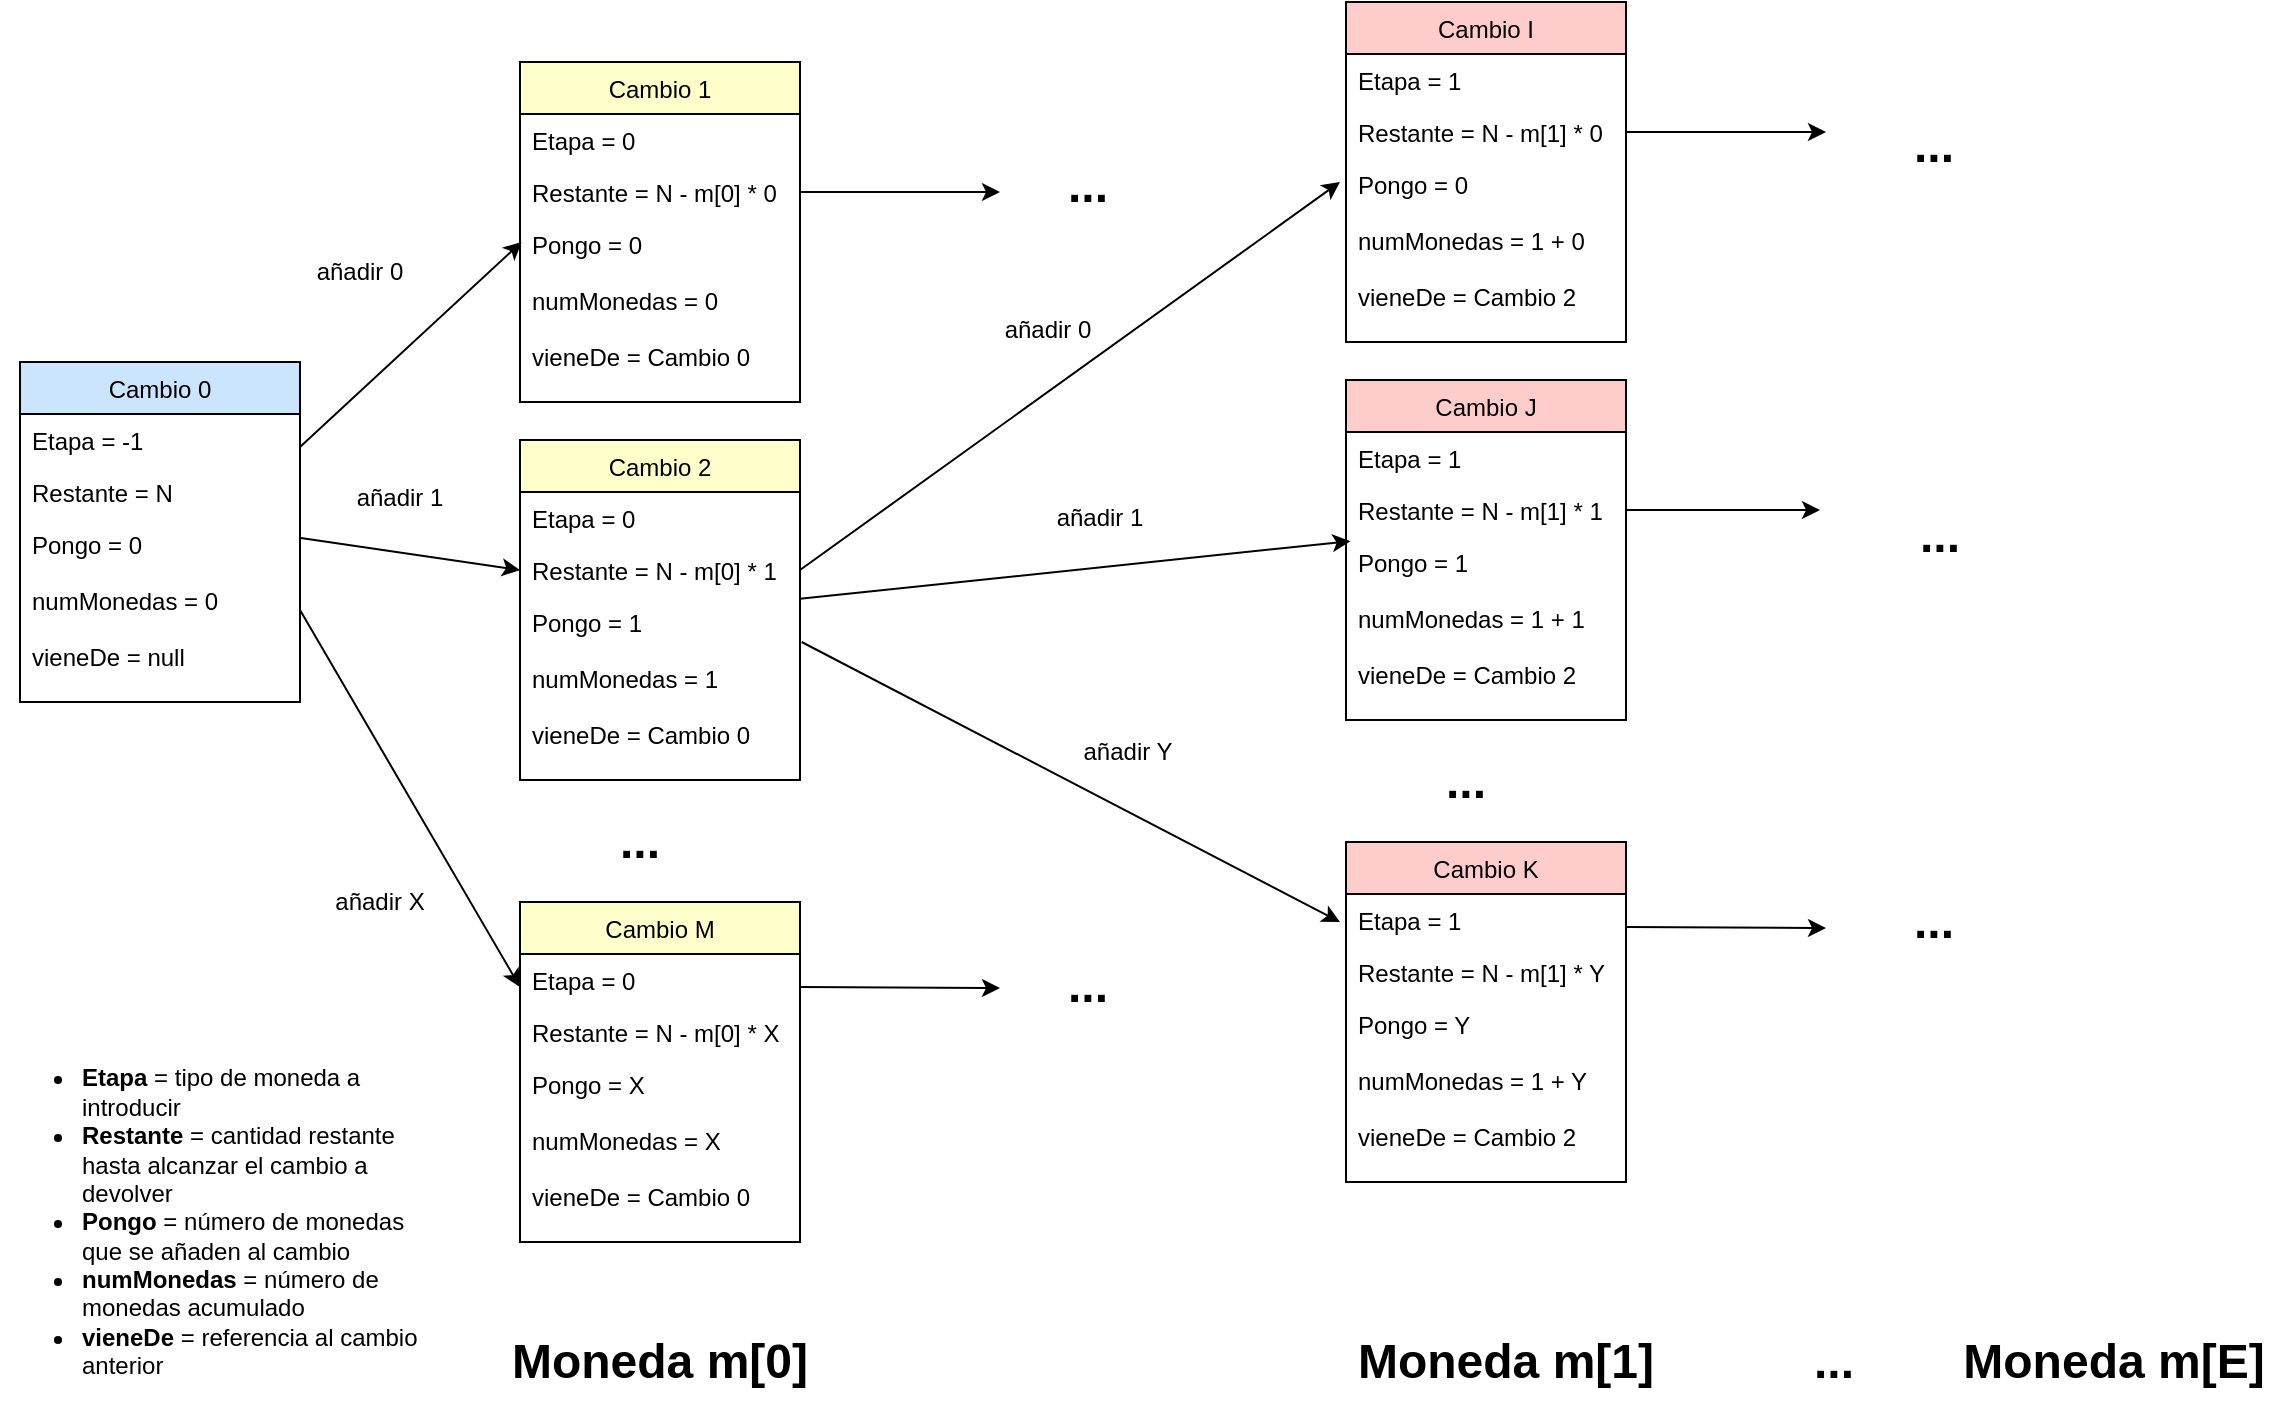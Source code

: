 <mxfile version="10.5.9" type="device"><diagram id="ELZcAlWijA-JsLp7JIcw" name="Página-1"><mxGraphModel dx="1236" dy="595" grid="1" gridSize="10" guides="1" tooltips="1" connect="1" arrows="1" fold="1" page="1" pageScale="1" pageWidth="1169" pageHeight="827" math="0" shadow="0"><root><mxCell id="0"/><mxCell id="1" parent="0"/><mxCell id="lQIIuY1XtXl1xE8Lf2kf-5" value="Cambio 0" style="swimlane;fontStyle=0;childLayout=stackLayout;horizontal=1;startSize=26;fillColor=#CCE5FF;horizontalStack=0;resizeParent=1;resizeParentMax=0;resizeLast=0;collapsible=1;marginBottom=0;" vertex="1" parent="1"><mxGeometry x="30" y="240" width="140" height="170" as="geometry"/></mxCell><mxCell id="lQIIuY1XtXl1xE8Lf2kf-6" value="Etapa = -1" style="text;strokeColor=none;fillColor=none;align=left;verticalAlign=top;spacingLeft=4;spacingRight=4;overflow=hidden;rotatable=0;points=[[0,0.5],[1,0.5]];portConstraint=eastwest;" vertex="1" parent="lQIIuY1XtXl1xE8Lf2kf-5"><mxGeometry y="26" width="140" height="26" as="geometry"/></mxCell><mxCell id="lQIIuY1XtXl1xE8Lf2kf-7" value="Restante = N" style="text;strokeColor=none;fillColor=none;align=left;verticalAlign=top;spacingLeft=4;spacingRight=4;overflow=hidden;rotatable=0;points=[[0,0.5],[1,0.5]];portConstraint=eastwest;" vertex="1" parent="lQIIuY1XtXl1xE8Lf2kf-5"><mxGeometry y="52" width="140" height="26" as="geometry"/></mxCell><mxCell id="lQIIuY1XtXl1xE8Lf2kf-8" value="Pongo = 0&#10;&#10;numMonedas = 0&#10;&#10;vieneDe = null" style="text;strokeColor=none;fillColor=none;align=left;verticalAlign=top;spacingLeft=4;spacingRight=4;overflow=hidden;rotatable=0;points=[[0,0.5],[1,0.5]];portConstraint=eastwest;" vertex="1" parent="lQIIuY1XtXl1xE8Lf2kf-5"><mxGeometry y="78" width="140" height="92" as="geometry"/></mxCell><mxCell id="lQIIuY1XtXl1xE8Lf2kf-9" value="Cambio 1" style="swimlane;fontStyle=0;childLayout=stackLayout;horizontal=1;startSize=26;fillColor=#FFFFCC;horizontalStack=0;resizeParent=1;resizeParentMax=0;resizeLast=0;collapsible=1;marginBottom=0;" vertex="1" parent="1"><mxGeometry x="280" y="90" width="140" height="170" as="geometry"/></mxCell><mxCell id="lQIIuY1XtXl1xE8Lf2kf-10" value="Etapa = 0" style="text;strokeColor=none;fillColor=none;align=left;verticalAlign=top;spacingLeft=4;spacingRight=4;overflow=hidden;rotatable=0;points=[[0,0.5],[1,0.5]];portConstraint=eastwest;" vertex="1" parent="lQIIuY1XtXl1xE8Lf2kf-9"><mxGeometry y="26" width="140" height="26" as="geometry"/></mxCell><mxCell id="lQIIuY1XtXl1xE8Lf2kf-11" value="Restante = N - m[0] * 0" style="text;strokeColor=none;fillColor=none;align=left;verticalAlign=top;spacingLeft=4;spacingRight=4;overflow=hidden;rotatable=0;points=[[0,0.5],[1,0.5]];portConstraint=eastwest;" vertex="1" parent="lQIIuY1XtXl1xE8Lf2kf-9"><mxGeometry y="52" width="140" height="26" as="geometry"/></mxCell><mxCell id="lQIIuY1XtXl1xE8Lf2kf-12" value="Pongo = 0&#10;&#10;numMonedas = 0&#10;&#10;vieneDe = Cambio 0" style="text;strokeColor=none;fillColor=none;align=left;verticalAlign=top;spacingLeft=4;spacingRight=4;overflow=hidden;rotatable=0;points=[[0,0.5],[1,0.5]];portConstraint=eastwest;" vertex="1" parent="lQIIuY1XtXl1xE8Lf2kf-9"><mxGeometry y="78" width="140" height="92" as="geometry"/></mxCell><mxCell id="lQIIuY1XtXl1xE8Lf2kf-16" value="" style="endArrow=classic;html=1;exitX=1;exitY=0.25;exitDx=0;exitDy=0;entryX=0.006;entryY=0.13;entryDx=0;entryDy=0;entryPerimeter=0;" edge="1" parent="1" source="lQIIuY1XtXl1xE8Lf2kf-5" target="lQIIuY1XtXl1xE8Lf2kf-12"><mxGeometry width="50" height="50" relative="1" as="geometry"><mxPoint x="200" y="230" as="sourcePoint"/><mxPoint x="250" y="180" as="targetPoint"/></mxGeometry></mxCell><mxCell id="lQIIuY1XtXl1xE8Lf2kf-18" value="Cambio 2" style="swimlane;fontStyle=0;childLayout=stackLayout;horizontal=1;startSize=26;fillColor=#FFFFCC;horizontalStack=0;resizeParent=1;resizeParentMax=0;resizeLast=0;collapsible=1;marginBottom=0;" vertex="1" parent="1"><mxGeometry x="280" y="279" width="140" height="170" as="geometry"/></mxCell><mxCell id="lQIIuY1XtXl1xE8Lf2kf-19" value="Etapa = 0" style="text;strokeColor=none;fillColor=none;align=left;verticalAlign=top;spacingLeft=4;spacingRight=4;overflow=hidden;rotatable=0;points=[[0,0.5],[1,0.5]];portConstraint=eastwest;" vertex="1" parent="lQIIuY1XtXl1xE8Lf2kf-18"><mxGeometry y="26" width="140" height="26" as="geometry"/></mxCell><mxCell id="lQIIuY1XtXl1xE8Lf2kf-20" value="Restante = N - m[0] * 1" style="text;strokeColor=none;fillColor=none;align=left;verticalAlign=top;spacingLeft=4;spacingRight=4;overflow=hidden;rotatable=0;points=[[0,0.5],[1,0.5]];portConstraint=eastwest;" vertex="1" parent="lQIIuY1XtXl1xE8Lf2kf-18"><mxGeometry y="52" width="140" height="26" as="geometry"/></mxCell><mxCell id="lQIIuY1XtXl1xE8Lf2kf-21" value="Pongo = 1&#10;&#10;numMonedas = 1&#10;&#10;vieneDe = Cambio 0" style="text;strokeColor=none;fillColor=none;align=left;verticalAlign=top;spacingLeft=4;spacingRight=4;overflow=hidden;rotatable=0;points=[[0,0.5],[1,0.5]];portConstraint=eastwest;" vertex="1" parent="lQIIuY1XtXl1xE8Lf2kf-18"><mxGeometry y="78" width="140" height="92" as="geometry"/></mxCell><mxCell id="lQIIuY1XtXl1xE8Lf2kf-22" value="Cambio M" style="swimlane;fontStyle=0;childLayout=stackLayout;horizontal=1;startSize=26;fillColor=#FFFFCC;horizontalStack=0;resizeParent=1;resizeParentMax=0;resizeLast=0;collapsible=1;marginBottom=0;" vertex="1" parent="1"><mxGeometry x="280" y="510" width="140" height="170" as="geometry"/></mxCell><mxCell id="lQIIuY1XtXl1xE8Lf2kf-23" value="Etapa = 0" style="text;strokeColor=none;fillColor=none;align=left;verticalAlign=top;spacingLeft=4;spacingRight=4;overflow=hidden;rotatable=0;points=[[0,0.5],[1,0.5]];portConstraint=eastwest;" vertex="1" parent="lQIIuY1XtXl1xE8Lf2kf-22"><mxGeometry y="26" width="140" height="26" as="geometry"/></mxCell><mxCell id="lQIIuY1XtXl1xE8Lf2kf-24" value="Restante = N - m[0] * X" style="text;strokeColor=none;fillColor=none;align=left;verticalAlign=top;spacingLeft=4;spacingRight=4;overflow=hidden;rotatable=0;points=[[0,0.5],[1,0.5]];portConstraint=eastwest;" vertex="1" parent="lQIIuY1XtXl1xE8Lf2kf-22"><mxGeometry y="52" width="140" height="26" as="geometry"/></mxCell><mxCell id="lQIIuY1XtXl1xE8Lf2kf-25" value="Pongo = X&#10;&#10;numMonedas = X&#10;&#10;vieneDe = Cambio 0" style="text;strokeColor=none;fillColor=none;align=left;verticalAlign=top;spacingLeft=4;spacingRight=4;overflow=hidden;rotatable=0;points=[[0,0.5],[1,0.5]];portConstraint=eastwest;" vertex="1" parent="lQIIuY1XtXl1xE8Lf2kf-22"><mxGeometry y="78" width="140" height="92" as="geometry"/></mxCell><mxCell id="lQIIuY1XtXl1xE8Lf2kf-26" value="" style="endArrow=classic;html=1;exitX=1.003;exitY=0.109;exitDx=0;exitDy=0;exitPerimeter=0;entryX=0;entryY=0.5;entryDx=0;entryDy=0;" edge="1" parent="1" source="lQIIuY1XtXl1xE8Lf2kf-8" target="lQIIuY1XtXl1xE8Lf2kf-20"><mxGeometry width="50" height="50" relative="1" as="geometry"><mxPoint x="210" y="370" as="sourcePoint"/><mxPoint x="260" y="320" as="targetPoint"/></mxGeometry></mxCell><mxCell id="lQIIuY1XtXl1xE8Lf2kf-27" value="" style="endArrow=classic;html=1;exitX=1;exitY=0.5;exitDx=0;exitDy=0;entryX=0;entryY=0.25;entryDx=0;entryDy=0;" edge="1" parent="1" source="lQIIuY1XtXl1xE8Lf2kf-8" target="lQIIuY1XtXl1xE8Lf2kf-22"><mxGeometry width="50" height="50" relative="1" as="geometry"><mxPoint x="230" y="520" as="sourcePoint"/><mxPoint x="280" y="470" as="targetPoint"/></mxGeometry></mxCell><mxCell id="lQIIuY1XtXl1xE8Lf2kf-28" value="añadir 1" style="text;html=1;strokeColor=none;fillColor=none;align=center;verticalAlign=middle;whiteSpace=wrap;rounded=0;" vertex="1" parent="1"><mxGeometry x="190" y="298" width="60" height="20" as="geometry"/></mxCell><mxCell id="lQIIuY1XtXl1xE8Lf2kf-29" value="añadir 0" style="text;html=1;strokeColor=none;fillColor=none;align=center;verticalAlign=middle;whiteSpace=wrap;rounded=0;" vertex="1" parent="1"><mxGeometry x="170" y="185" width="60" height="20" as="geometry"/></mxCell><mxCell id="lQIIuY1XtXl1xE8Lf2kf-30" value="añadir Y" style="text;html=1;strokeColor=none;fillColor=none;align=center;verticalAlign=middle;whiteSpace=wrap;rounded=0;" vertex="1" parent="1"><mxGeometry x="554" y="425" width="60" height="20" as="geometry"/></mxCell><mxCell id="lQIIuY1XtXl1xE8Lf2kf-32" value="&lt;font style=&quot;font-size: 24px&quot;&gt;&lt;b&gt;...&lt;/b&gt;&lt;/font&gt;" style="text;html=1;strokeColor=none;fillColor=none;align=center;verticalAlign=middle;whiteSpace=wrap;rounded=0;" vertex="1" parent="1"><mxGeometry x="320" y="470" width="40" height="20" as="geometry"/></mxCell><mxCell id="lQIIuY1XtXl1xE8Lf2kf-33" value="&lt;font style=&quot;font-size: 24px&quot;&gt;&lt;b&gt;Moneda m[0]&lt;/b&gt;&lt;/font&gt;" style="text;html=1;strokeColor=none;fillColor=none;align=center;verticalAlign=middle;whiteSpace=wrap;rounded=0;" vertex="1" parent="1"><mxGeometry x="270" y="730" width="160" height="20" as="geometry"/></mxCell><mxCell id="lQIIuY1XtXl1xE8Lf2kf-34" value="&lt;font style=&quot;font-size: 24px&quot;&gt;&lt;b&gt;Moneda m[1]&lt;/b&gt;&lt;/font&gt;" style="text;html=1;strokeColor=none;fillColor=none;align=center;verticalAlign=middle;whiteSpace=wrap;rounded=0;" vertex="1" parent="1"><mxGeometry x="693" y="730" width="160" height="20" as="geometry"/></mxCell><mxCell id="lQIIuY1XtXl1xE8Lf2kf-35" value="&lt;font style=&quot;font-size: 24px&quot;&gt;&lt;b&gt;Moneda m[E]&lt;/b&gt;&lt;/font&gt;" style="text;html=1;strokeColor=none;fillColor=none;align=center;verticalAlign=middle;whiteSpace=wrap;rounded=0;" vertex="1" parent="1"><mxGeometry x="997" y="730" width="160" height="20" as="geometry"/></mxCell><mxCell id="lQIIuY1XtXl1xE8Lf2kf-37" value="&lt;font style=&quot;font-size: 24px&quot;&gt;&lt;b&gt;...&lt;/b&gt;&lt;/font&gt;" style="text;html=1;strokeColor=none;fillColor=none;align=center;verticalAlign=middle;whiteSpace=wrap;rounded=0;" vertex="1" parent="1"><mxGeometry x="917" y="730" width="40" height="20" as="geometry"/></mxCell><mxCell id="lQIIuY1XtXl1xE8Lf2kf-38" value="" style="endArrow=classic;html=1;exitX=1;exitY=0.25;exitDx=0;exitDy=0;" edge="1" parent="1" source="lQIIuY1XtXl1xE8Lf2kf-22"><mxGeometry width="50" height="50" relative="1" as="geometry"><mxPoint x="450" y="610" as="sourcePoint"/><mxPoint x="520" y="553" as="targetPoint"/></mxGeometry></mxCell><mxCell id="lQIIuY1XtXl1xE8Lf2kf-40" value="" style="endArrow=classic;html=1;exitX=1;exitY=0.5;exitDx=0;exitDy=0;" edge="1" parent="1" source="lQIIuY1XtXl1xE8Lf2kf-11"><mxGeometry width="50" height="50" relative="1" as="geometry"><mxPoint x="450" y="170" as="sourcePoint"/><mxPoint x="520" y="155" as="targetPoint"/></mxGeometry></mxCell><mxCell id="lQIIuY1XtXl1xE8Lf2kf-42" value="&lt;font style=&quot;font-size: 24px&quot;&gt;&lt;b&gt;...&lt;/b&gt;&lt;/font&gt;" style="text;html=1;strokeColor=none;fillColor=none;align=center;verticalAlign=middle;whiteSpace=wrap;rounded=0;" vertex="1" parent="1"><mxGeometry x="544" y="542" width="40" height="20" as="geometry"/></mxCell><mxCell id="lQIIuY1XtXl1xE8Lf2kf-43" value="&lt;font style=&quot;font-size: 24px&quot;&gt;&lt;b&gt;...&lt;/b&gt;&lt;/font&gt;" style="text;html=1;strokeColor=none;fillColor=none;align=center;verticalAlign=middle;whiteSpace=wrap;rounded=0;" vertex="1" parent="1"><mxGeometry x="544" y="142" width="40" height="20" as="geometry"/></mxCell><mxCell id="lQIIuY1XtXl1xE8Lf2kf-52" value="Cambio I" style="swimlane;fontStyle=0;childLayout=stackLayout;horizontal=1;startSize=26;fillColor=#FFCCCC;horizontalStack=0;resizeParent=1;resizeParentMax=0;resizeLast=0;collapsible=1;marginBottom=0;" vertex="1" parent="1"><mxGeometry x="693" y="60" width="140" height="170" as="geometry"/></mxCell><mxCell id="lQIIuY1XtXl1xE8Lf2kf-53" value="Etapa = 1" style="text;strokeColor=none;fillColor=none;align=left;verticalAlign=top;spacingLeft=4;spacingRight=4;overflow=hidden;rotatable=0;points=[[0,0.5],[1,0.5]];portConstraint=eastwest;" vertex="1" parent="lQIIuY1XtXl1xE8Lf2kf-52"><mxGeometry y="26" width="140" height="26" as="geometry"/></mxCell><mxCell id="lQIIuY1XtXl1xE8Lf2kf-54" value="Restante = N - m[1] * 0" style="text;strokeColor=none;fillColor=none;align=left;verticalAlign=top;spacingLeft=4;spacingRight=4;overflow=hidden;rotatable=0;points=[[0,0.5],[1,0.5]];portConstraint=eastwest;" vertex="1" parent="lQIIuY1XtXl1xE8Lf2kf-52"><mxGeometry y="52" width="140" height="26" as="geometry"/></mxCell><mxCell id="lQIIuY1XtXl1xE8Lf2kf-55" value="Pongo = 0&#10;&#10;numMonedas = 1 + 0&#10;&#10;vieneDe = Cambio 2" style="text;strokeColor=none;fillColor=none;align=left;verticalAlign=top;spacingLeft=4;spacingRight=4;overflow=hidden;rotatable=0;points=[[0,0.5],[1,0.5]];portConstraint=eastwest;" vertex="1" parent="lQIIuY1XtXl1xE8Lf2kf-52"><mxGeometry y="78" width="140" height="92" as="geometry"/></mxCell><mxCell id="lQIIuY1XtXl1xE8Lf2kf-56" value="Cambio J" style="swimlane;fontStyle=0;childLayout=stackLayout;horizontal=1;startSize=26;fillColor=#FFCCCC;horizontalStack=0;resizeParent=1;resizeParentMax=0;resizeLast=0;collapsible=1;marginBottom=0;" vertex="1" parent="1"><mxGeometry x="693" y="249" width="140" height="170" as="geometry"/></mxCell><mxCell id="lQIIuY1XtXl1xE8Lf2kf-57" value="Etapa = 1" style="text;strokeColor=none;fillColor=none;align=left;verticalAlign=top;spacingLeft=4;spacingRight=4;overflow=hidden;rotatable=0;points=[[0,0.5],[1,0.5]];portConstraint=eastwest;" vertex="1" parent="lQIIuY1XtXl1xE8Lf2kf-56"><mxGeometry y="26" width="140" height="26" as="geometry"/></mxCell><mxCell id="lQIIuY1XtXl1xE8Lf2kf-58" value="Restante = N - m[1] * 1" style="text;strokeColor=none;fillColor=none;align=left;verticalAlign=top;spacingLeft=4;spacingRight=4;overflow=hidden;rotatable=0;points=[[0,0.5],[1,0.5]];portConstraint=eastwest;" vertex="1" parent="lQIIuY1XtXl1xE8Lf2kf-56"><mxGeometry y="52" width="140" height="26" as="geometry"/></mxCell><mxCell id="lQIIuY1XtXl1xE8Lf2kf-59" value="Pongo = 1&#10;&#10;numMonedas = 1 + 1&#10;&#10;vieneDe = Cambio 2" style="text;strokeColor=none;fillColor=none;align=left;verticalAlign=top;spacingLeft=4;spacingRight=4;overflow=hidden;rotatable=0;points=[[0,0.5],[1,0.5]];portConstraint=eastwest;" vertex="1" parent="lQIIuY1XtXl1xE8Lf2kf-56"><mxGeometry y="78" width="140" height="92" as="geometry"/></mxCell><mxCell id="lQIIuY1XtXl1xE8Lf2kf-60" value="Cambio K" style="swimlane;fontStyle=0;childLayout=stackLayout;horizontal=1;startSize=26;fillColor=#FFCCCC;horizontalStack=0;resizeParent=1;resizeParentMax=0;resizeLast=0;collapsible=1;marginBottom=0;" vertex="1" parent="1"><mxGeometry x="693" y="480" width="140" height="170" as="geometry"/></mxCell><mxCell id="lQIIuY1XtXl1xE8Lf2kf-61" value="Etapa = 1" style="text;strokeColor=none;fillColor=none;align=left;verticalAlign=top;spacingLeft=4;spacingRight=4;overflow=hidden;rotatable=0;points=[[0,0.5],[1,0.5]];portConstraint=eastwest;" vertex="1" parent="lQIIuY1XtXl1xE8Lf2kf-60"><mxGeometry y="26" width="140" height="26" as="geometry"/></mxCell><mxCell id="lQIIuY1XtXl1xE8Lf2kf-62" value="Restante = N - m[1] * Y" style="text;strokeColor=none;fillColor=none;align=left;verticalAlign=top;spacingLeft=4;spacingRight=4;overflow=hidden;rotatable=0;points=[[0,0.5],[1,0.5]];portConstraint=eastwest;" vertex="1" parent="lQIIuY1XtXl1xE8Lf2kf-60"><mxGeometry y="52" width="140" height="26" as="geometry"/></mxCell><mxCell id="lQIIuY1XtXl1xE8Lf2kf-63" value="Pongo = Y&#10;&#10;numMonedas = 1 + Y&#10;&#10;vieneDe = Cambio 2" style="text;strokeColor=none;fillColor=none;align=left;verticalAlign=top;spacingLeft=4;spacingRight=4;overflow=hidden;rotatable=0;points=[[0,0.5],[1,0.5]];portConstraint=eastwest;" vertex="1" parent="lQIIuY1XtXl1xE8Lf2kf-60"><mxGeometry y="78" width="140" height="92" as="geometry"/></mxCell><mxCell id="lQIIuY1XtXl1xE8Lf2kf-65" value="&lt;font style=&quot;font-size: 24px&quot;&gt;&lt;b&gt;...&lt;/b&gt;&lt;/font&gt;" style="text;html=1;strokeColor=none;fillColor=none;align=center;verticalAlign=middle;whiteSpace=wrap;rounded=0;" vertex="1" parent="1"><mxGeometry x="733" y="440" width="40" height="20" as="geometry"/></mxCell><mxCell id="lQIIuY1XtXl1xE8Lf2kf-66" value="" style="endArrow=classic;html=1;exitX=1;exitY=0.25;exitDx=0;exitDy=0;" edge="1" parent="1" source="lQIIuY1XtXl1xE8Lf2kf-60"><mxGeometry width="50" height="50" relative="1" as="geometry"><mxPoint x="863" y="580" as="sourcePoint"/><mxPoint x="933" y="523" as="targetPoint"/></mxGeometry></mxCell><mxCell id="lQIIuY1XtXl1xE8Lf2kf-67" value="" style="endArrow=classic;html=1;exitX=1;exitY=0.5;exitDx=0;exitDy=0;" edge="1" parent="1" source="lQIIuY1XtXl1xE8Lf2kf-54"><mxGeometry width="50" height="50" relative="1" as="geometry"><mxPoint x="863" y="140" as="sourcePoint"/><mxPoint x="933" y="125" as="targetPoint"/></mxGeometry></mxCell><mxCell id="lQIIuY1XtXl1xE8Lf2kf-68" value="&lt;font style=&quot;font-size: 24px&quot;&gt;&lt;b&gt;...&lt;/b&gt;&lt;/font&gt;" style="text;html=1;strokeColor=none;fillColor=none;align=center;verticalAlign=middle;whiteSpace=wrap;rounded=0;" vertex="1" parent="1"><mxGeometry x="967" y="510" width="40" height="20" as="geometry"/></mxCell><mxCell id="lQIIuY1XtXl1xE8Lf2kf-69" value="&lt;font style=&quot;font-size: 24px&quot;&gt;&lt;b&gt;...&lt;/b&gt;&lt;/font&gt;" style="text;html=1;strokeColor=none;fillColor=none;align=center;verticalAlign=middle;whiteSpace=wrap;rounded=0;" vertex="1" parent="1"><mxGeometry x="970" y="317" width="40" height="20" as="geometry"/></mxCell><mxCell id="lQIIuY1XtXl1xE8Lf2kf-70" value="" style="endArrow=classic;html=1;exitX=1;exitY=0.5;exitDx=0;exitDy=0;" edge="1" parent="1" source="lQIIuY1XtXl1xE8Lf2kf-20"><mxGeometry width="50" height="50" relative="1" as="geometry"><mxPoint x="540" y="320" as="sourcePoint"/><mxPoint x="690" y="150" as="targetPoint"/></mxGeometry></mxCell><mxCell id="lQIIuY1XtXl1xE8Lf2kf-71" value="" style="endArrow=classic;html=1;exitX=1;exitY=0.015;exitDx=0;exitDy=0;exitPerimeter=0;entryX=0.016;entryY=0.028;entryDx=0;entryDy=0;entryPerimeter=0;" edge="1" parent="1" source="lQIIuY1XtXl1xE8Lf2kf-21" target="lQIIuY1XtXl1xE8Lf2kf-59"><mxGeometry width="50" height="50" relative="1" as="geometry"><mxPoint x="500" y="380" as="sourcePoint"/><mxPoint x="550" y="330" as="targetPoint"/></mxGeometry></mxCell><mxCell id="lQIIuY1XtXl1xE8Lf2kf-72" value="" style="endArrow=classic;html=1;exitX=1.006;exitY=0.25;exitDx=0;exitDy=0;exitPerimeter=0;" edge="1" parent="1" source="lQIIuY1XtXl1xE8Lf2kf-21"><mxGeometry width="50" height="50" relative="1" as="geometry"><mxPoint x="540" y="480" as="sourcePoint"/><mxPoint x="690" y="520" as="targetPoint"/></mxGeometry></mxCell><mxCell id="lQIIuY1XtXl1xE8Lf2kf-73" value="&lt;font style=&quot;font-size: 24px&quot;&gt;&lt;b&gt;...&lt;/b&gt;&lt;/font&gt;" style="text;html=1;strokeColor=none;fillColor=none;align=center;verticalAlign=middle;whiteSpace=wrap;rounded=0;" vertex="1" parent="1"><mxGeometry x="967" y="122" width="40" height="20" as="geometry"/></mxCell><mxCell id="lQIIuY1XtXl1xE8Lf2kf-74" value="" style="endArrow=classic;html=1;exitX=1;exitY=0.5;exitDx=0;exitDy=0;" edge="1" parent="1" source="lQIIuY1XtXl1xE8Lf2kf-58"><mxGeometry width="50" height="50" relative="1" as="geometry"><mxPoint x="870" y="350" as="sourcePoint"/><mxPoint x="930" y="314" as="targetPoint"/></mxGeometry></mxCell><mxCell id="lQIIuY1XtXl1xE8Lf2kf-75" value="añadir 0" style="text;html=1;strokeColor=none;fillColor=none;align=center;verticalAlign=middle;whiteSpace=wrap;rounded=0;" vertex="1" parent="1"><mxGeometry x="514" y="214" width="60" height="20" as="geometry"/></mxCell><mxCell id="lQIIuY1XtXl1xE8Lf2kf-76" value="añadir 1" style="text;html=1;strokeColor=none;fillColor=none;align=center;verticalAlign=middle;whiteSpace=wrap;rounded=0;" vertex="1" parent="1"><mxGeometry x="540" y="308" width="60" height="20" as="geometry"/></mxCell><mxCell id="lQIIuY1XtXl1xE8Lf2kf-80" value="añadir X" style="text;html=1;strokeColor=none;fillColor=none;align=center;verticalAlign=middle;whiteSpace=wrap;rounded=0;" vertex="1" parent="1"><mxGeometry x="180" y="500" width="60" height="20" as="geometry"/></mxCell><mxCell id="lQIIuY1XtXl1xE8Lf2kf-81" value="&lt;ul&gt;&lt;li style=&quot;text-align: left&quot;&gt;&lt;b&gt;Etapa &lt;/b&gt;= tipo de moneda a introducir&lt;br&gt;&lt;/li&gt;&lt;li style=&quot;text-align: left&quot;&gt;&lt;b&gt;Restante &lt;/b&gt;= cantidad restante hasta alcanzar el cambio a devolver&lt;br&gt;&lt;/li&gt;&lt;li style=&quot;text-align: left&quot;&gt;&lt;b&gt;Pongo &lt;/b&gt;= número de monedas que se añaden al cambio&lt;br&gt;&lt;/li&gt;&lt;li style=&quot;text-align: left&quot;&gt;&lt;b&gt;numMonedas &lt;/b&gt;= número de monedas acumulado&lt;br&gt;&lt;/li&gt;&lt;li style=&quot;text-align: left&quot;&gt;&lt;b&gt;vieneDe &lt;/b&gt;= referencia al cambio anterior&lt;br&gt;&lt;/li&gt;&lt;/ul&gt;" style="text;html=1;strokeColor=none;fillColor=none;align=center;verticalAlign=middle;whiteSpace=wrap;rounded=0;" vertex="1" parent="1"><mxGeometry x="20" y="590" width="210" height="160" as="geometry"/></mxCell></root></mxGraphModel></diagram></mxfile>